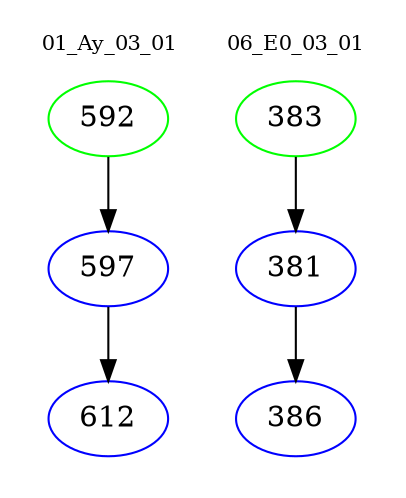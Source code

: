 digraph{
subgraph cluster_0 {
color = white
label = "01_Ay_03_01";
fontsize=10;
T0_592 [label="592", color="green"]
T0_592 -> T0_597 [color="black"]
T0_597 [label="597", color="blue"]
T0_597 -> T0_612 [color="black"]
T0_612 [label="612", color="blue"]
}
subgraph cluster_1 {
color = white
label = "06_E0_03_01";
fontsize=10;
T1_383 [label="383", color="green"]
T1_383 -> T1_381 [color="black"]
T1_381 [label="381", color="blue"]
T1_381 -> T1_386 [color="black"]
T1_386 [label="386", color="blue"]
}
}
